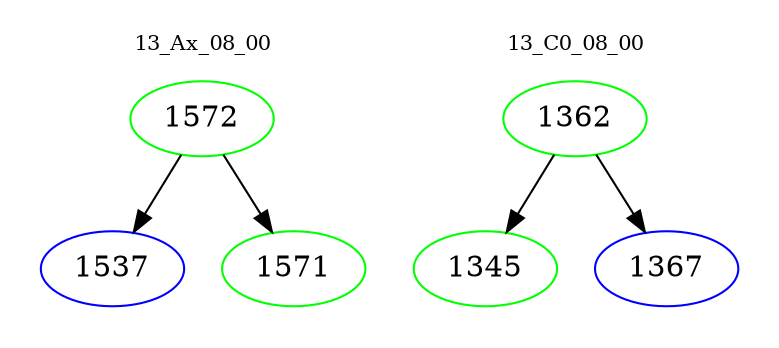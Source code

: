 digraph{
subgraph cluster_0 {
color = white
label = "13_Ax_08_00";
fontsize=10;
T0_1572 [label="1572", color="green"]
T0_1572 -> T0_1537 [color="black"]
T0_1537 [label="1537", color="blue"]
T0_1572 -> T0_1571 [color="black"]
T0_1571 [label="1571", color="green"]
}
subgraph cluster_1 {
color = white
label = "13_C0_08_00";
fontsize=10;
T1_1362 [label="1362", color="green"]
T1_1362 -> T1_1345 [color="black"]
T1_1345 [label="1345", color="green"]
T1_1362 -> T1_1367 [color="black"]
T1_1367 [label="1367", color="blue"]
}
}
